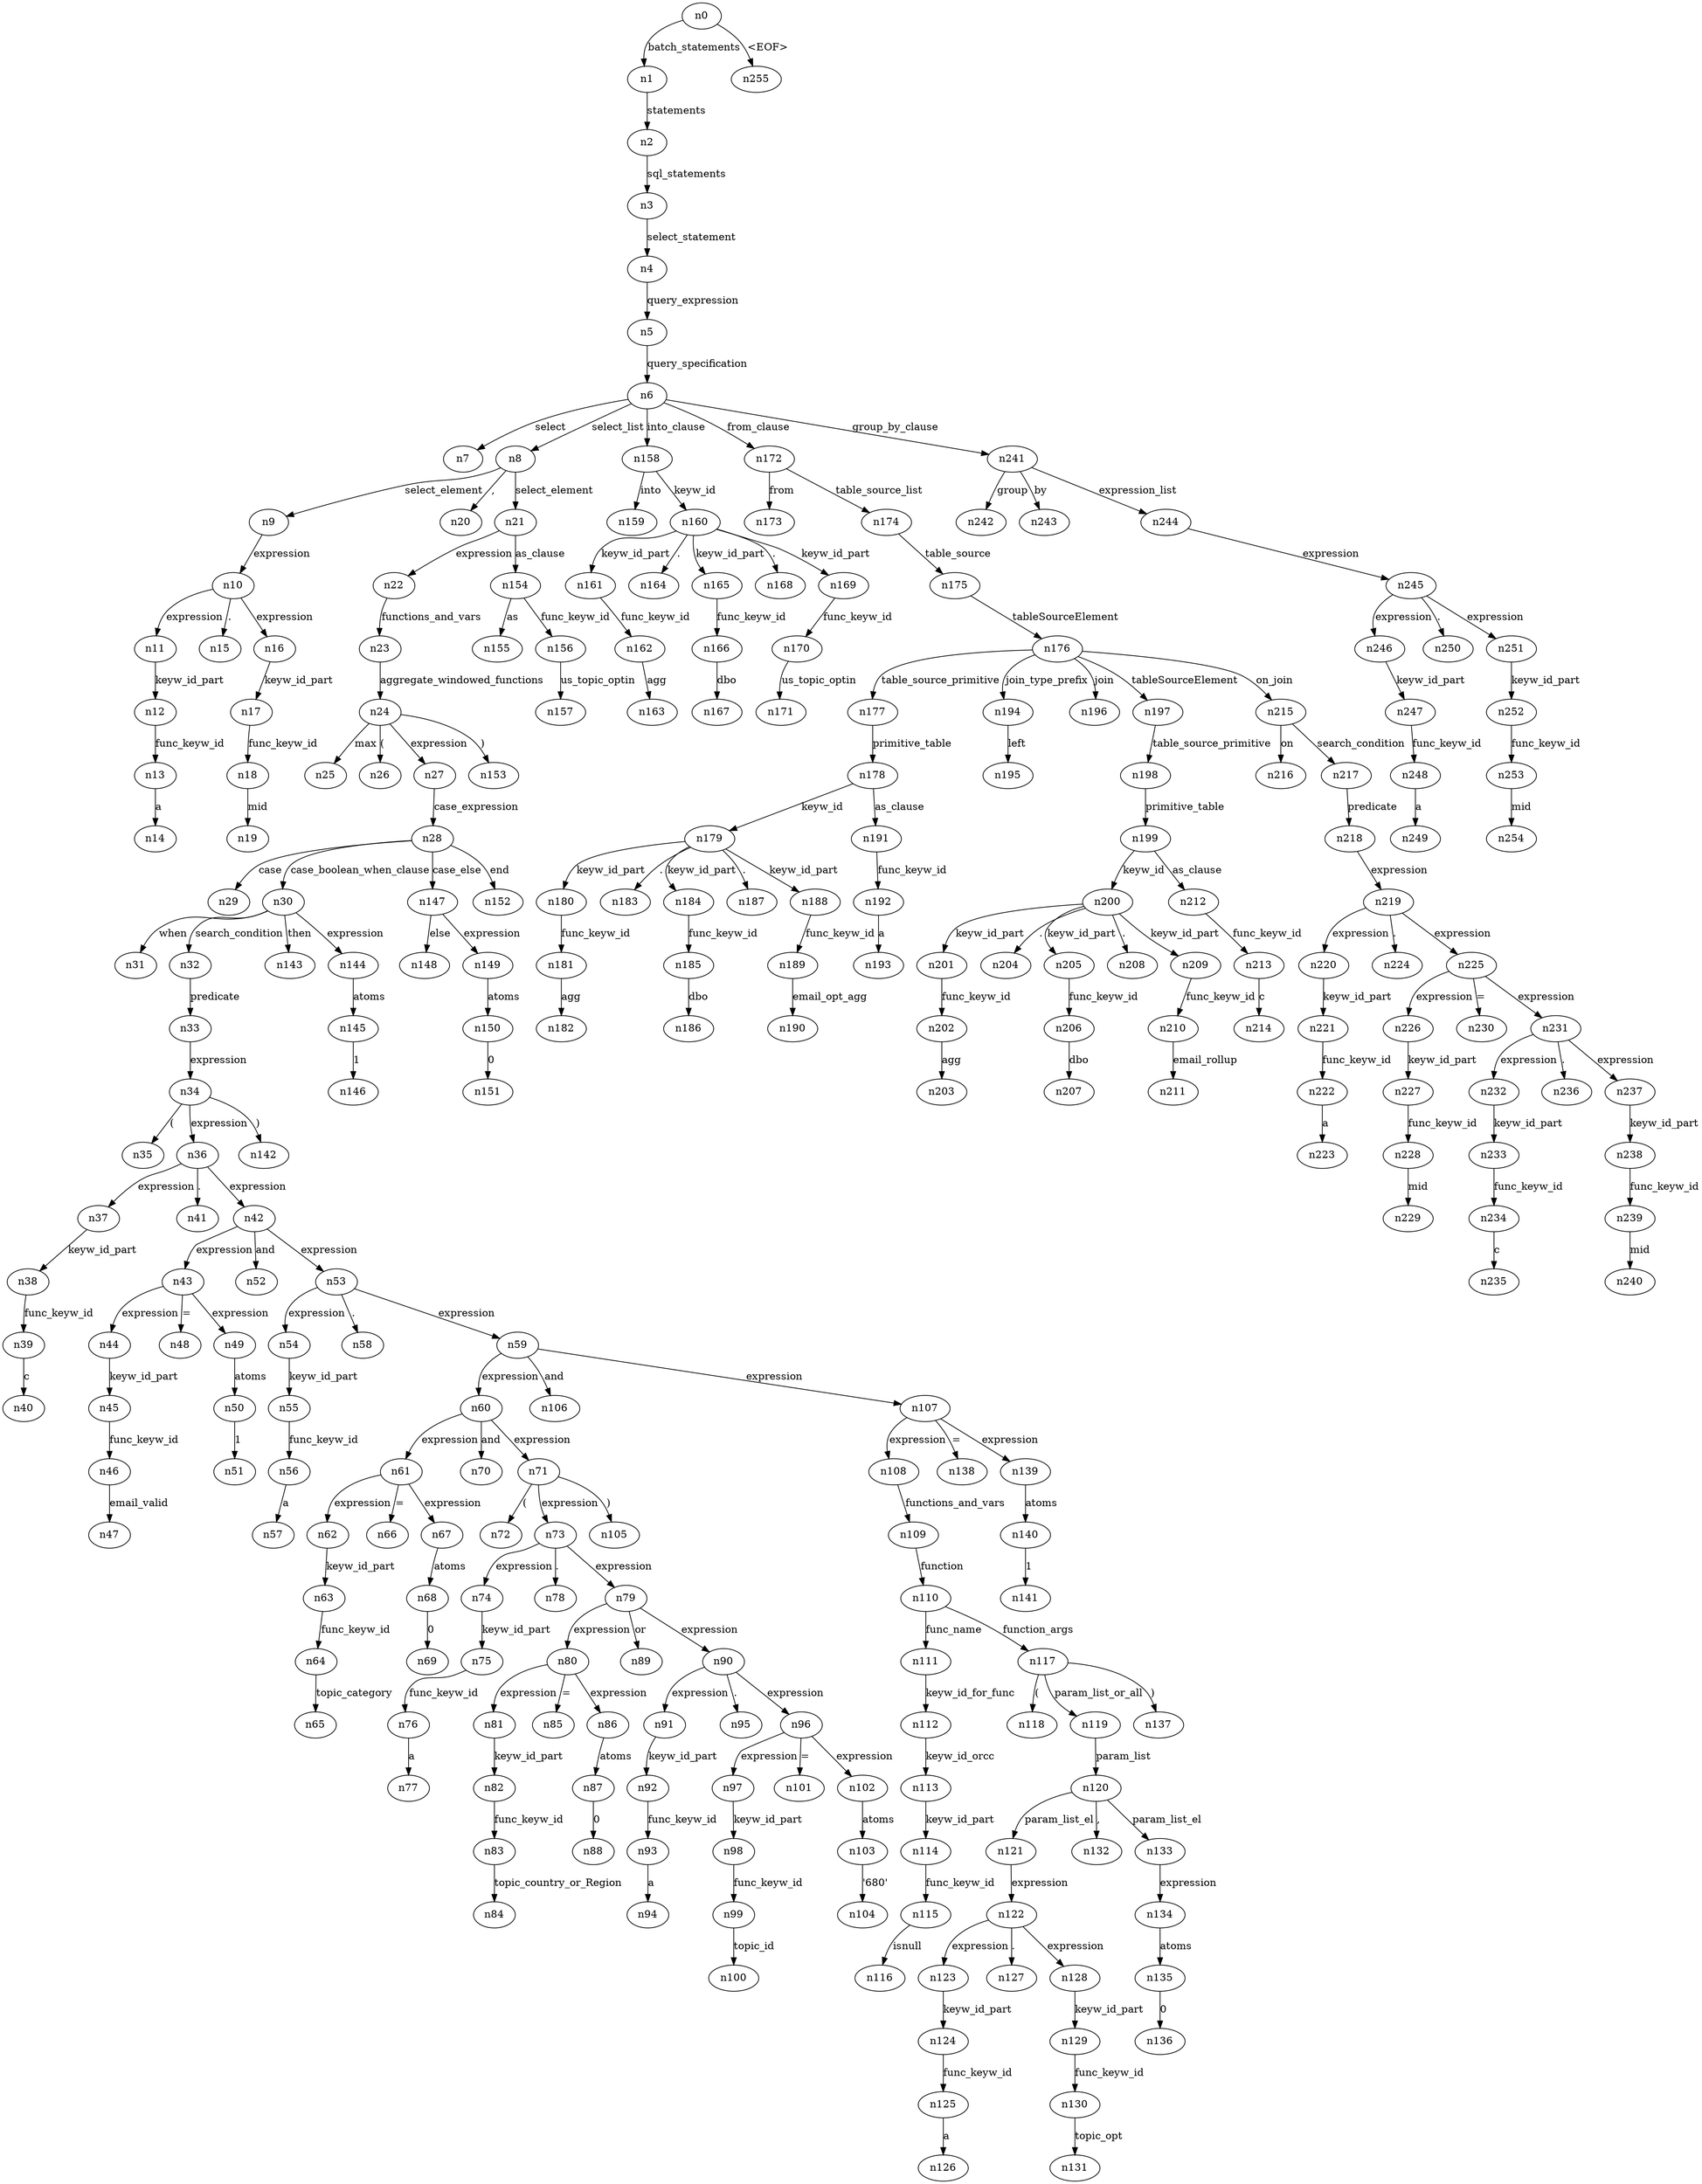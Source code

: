 digraph ParseTree {
  n0 -> n1 [label="batch_statements"];
  n1 -> n2 [label="statements"];
  n2 -> n3 [label="sql_statements"];
  n3 -> n4 [label="select_statement"];
  n4 -> n5 [label="query_expression"];
  n5 -> n6 [label="query_specification"];
  n6 -> n7 [label="select"];
  n6 -> n8 [label="select_list"];
  n8 -> n9 [label="select_element"];
  n9 -> n10 [label="expression"];
  n10 -> n11 [label="expression"];
  n11 -> n12 [label="keyw_id_part"];
  n12 -> n13 [label="func_keyw_id"];
  n13 -> n14 [label="a"];
  n10 -> n15 [label="."];
  n10 -> n16 [label="expression"];
  n16 -> n17 [label="keyw_id_part"];
  n17 -> n18 [label="func_keyw_id"];
  n18 -> n19 [label="mid"];
  n8 -> n20 [label=","];
  n8 -> n21 [label="select_element"];
  n21 -> n22 [label="expression"];
  n22 -> n23 [label="functions_and_vars"];
  n23 -> n24 [label="aggregate_windowed_functions"];
  n24 -> n25 [label="max"];
  n24 -> n26 [label="("];
  n24 -> n27 [label="expression"];
  n27 -> n28 [label="case_expression"];
  n28 -> n29 [label="case"];
  n28 -> n30 [label="case_boolean_when_clause"];
  n30 -> n31 [label="when"];
  n30 -> n32 [label="search_condition"];
  n32 -> n33 [label="predicate"];
  n33 -> n34 [label="expression"];
  n34 -> n35 [label="("];
  n34 -> n36 [label="expression"];
  n36 -> n37 [label="expression"];
  n37 -> n38 [label="keyw_id_part"];
  n38 -> n39 [label="func_keyw_id"];
  n39 -> n40 [label="c"];
  n36 -> n41 [label="."];
  n36 -> n42 [label="expression"];
  n42 -> n43 [label="expression"];
  n43 -> n44 [label="expression"];
  n44 -> n45 [label="keyw_id_part"];
  n45 -> n46 [label="func_keyw_id"];
  n46 -> n47 [label="email_valid"];
  n43 -> n48 [label="="];
  n43 -> n49 [label="expression"];
  n49 -> n50 [label="atoms"];
  n50 -> n51 [label="1"];
  n42 -> n52 [label="and"];
  n42 -> n53 [label="expression"];
  n53 -> n54 [label="expression"];
  n54 -> n55 [label="keyw_id_part"];
  n55 -> n56 [label="func_keyw_id"];
  n56 -> n57 [label="a"];
  n53 -> n58 [label="."];
  n53 -> n59 [label="expression"];
  n59 -> n60 [label="expression"];
  n60 -> n61 [label="expression"];
  n61 -> n62 [label="expression"];
  n62 -> n63 [label="keyw_id_part"];
  n63 -> n64 [label="func_keyw_id"];
  n64 -> n65 [label="topic_category"];
  n61 -> n66 [label="="];
  n61 -> n67 [label="expression"];
  n67 -> n68 [label="atoms"];
  n68 -> n69 [label="0"];
  n60 -> n70 [label="and"];
  n60 -> n71 [label="expression"];
  n71 -> n72 [label="("];
  n71 -> n73 [label="expression"];
  n73 -> n74 [label="expression"];
  n74 -> n75 [label="keyw_id_part"];
  n75 -> n76 [label="func_keyw_id"];
  n76 -> n77 [label="a"];
  n73 -> n78 [label="."];
  n73 -> n79 [label="expression"];
  n79 -> n80 [label="expression"];
  n80 -> n81 [label="expression"];
  n81 -> n82 [label="keyw_id_part"];
  n82 -> n83 [label="func_keyw_id"];
  n83 -> n84 [label="topic_country_or_Region"];
  n80 -> n85 [label="="];
  n80 -> n86 [label="expression"];
  n86 -> n87 [label="atoms"];
  n87 -> n88 [label="0"];
  n79 -> n89 [label="or"];
  n79 -> n90 [label="expression"];
  n90 -> n91 [label="expression"];
  n91 -> n92 [label="keyw_id_part"];
  n92 -> n93 [label="func_keyw_id"];
  n93 -> n94 [label="a"];
  n90 -> n95 [label="."];
  n90 -> n96 [label="expression"];
  n96 -> n97 [label="expression"];
  n97 -> n98 [label="keyw_id_part"];
  n98 -> n99 [label="func_keyw_id"];
  n99 -> n100 [label="topic_id"];
  n96 -> n101 [label="="];
  n96 -> n102 [label="expression"];
  n102 -> n103 [label="atoms"];
  n103 -> n104 [label="'680'"];
  n71 -> n105 [label=")"];
  n59 -> n106 [label="and"];
  n59 -> n107 [label="expression"];
  n107 -> n108 [label="expression"];
  n108 -> n109 [label="functions_and_vars"];
  n109 -> n110 [label="function"];
  n110 -> n111 [label="func_name"];
  n111 -> n112 [label="keyw_id_for_func"];
  n112 -> n113 [label="keyw_id_orcc"];
  n113 -> n114 [label="keyw_id_part"];
  n114 -> n115 [label="func_keyw_id"];
  n115 -> n116 [label="isnull"];
  n110 -> n117 [label="function_args"];
  n117 -> n118 [label="("];
  n117 -> n119 [label="param_list_or_all"];
  n119 -> n120 [label="param_list"];
  n120 -> n121 [label="param_list_el"];
  n121 -> n122 [label="expression"];
  n122 -> n123 [label="expression"];
  n123 -> n124 [label="keyw_id_part"];
  n124 -> n125 [label="func_keyw_id"];
  n125 -> n126 [label="a"];
  n122 -> n127 [label="."];
  n122 -> n128 [label="expression"];
  n128 -> n129 [label="keyw_id_part"];
  n129 -> n130 [label="func_keyw_id"];
  n130 -> n131 [label="topic_opt"];
  n120 -> n132 [label=","];
  n120 -> n133 [label="param_list_el"];
  n133 -> n134 [label="expression"];
  n134 -> n135 [label="atoms"];
  n135 -> n136 [label="0"];
  n117 -> n137 [label=")"];
  n107 -> n138 [label="="];
  n107 -> n139 [label="expression"];
  n139 -> n140 [label="atoms"];
  n140 -> n141 [label="1"];
  n34 -> n142 [label=")"];
  n30 -> n143 [label="then"];
  n30 -> n144 [label="expression"];
  n144 -> n145 [label="atoms"];
  n145 -> n146 [label="1"];
  n28 -> n147 [label="case_else"];
  n147 -> n148 [label="else"];
  n147 -> n149 [label="expression"];
  n149 -> n150 [label="atoms"];
  n150 -> n151 [label="0"];
  n28 -> n152 [label="end"];
  n24 -> n153 [label=")"];
  n21 -> n154 [label="as_clause"];
  n154 -> n155 [label="as"];
  n154 -> n156 [label="func_keyw_id"];
  n156 -> n157 [label="us_topic_optin"];
  n6 -> n158 [label="into_clause"];
  n158 -> n159 [label="into"];
  n158 -> n160 [label="keyw_id"];
  n160 -> n161 [label="keyw_id_part"];
  n161 -> n162 [label="func_keyw_id"];
  n162 -> n163 [label="agg"];
  n160 -> n164 [label="."];
  n160 -> n165 [label="keyw_id_part"];
  n165 -> n166 [label="func_keyw_id"];
  n166 -> n167 [label="dbo"];
  n160 -> n168 [label="."];
  n160 -> n169 [label="keyw_id_part"];
  n169 -> n170 [label="func_keyw_id"];
  n170 -> n171 [label="us_topic_optin"];
  n6 -> n172 [label="from_clause"];
  n172 -> n173 [label="from"];
  n172 -> n174 [label="table_source_list"];
  n174 -> n175 [label="table_source"];
  n175 -> n176 [label="tableSourceElement"];
  n176 -> n177 [label="table_source_primitive"];
  n177 -> n178 [label="primitive_table"];
  n178 -> n179 [label="keyw_id"];
  n179 -> n180 [label="keyw_id_part"];
  n180 -> n181 [label="func_keyw_id"];
  n181 -> n182 [label="agg"];
  n179 -> n183 [label="."];
  n179 -> n184 [label="keyw_id_part"];
  n184 -> n185 [label="func_keyw_id"];
  n185 -> n186 [label="dbo"];
  n179 -> n187 [label="."];
  n179 -> n188 [label="keyw_id_part"];
  n188 -> n189 [label="func_keyw_id"];
  n189 -> n190 [label="email_opt_agg"];
  n178 -> n191 [label="as_clause"];
  n191 -> n192 [label="func_keyw_id"];
  n192 -> n193 [label="a"];
  n176 -> n194 [label="join_type_prefix"];
  n194 -> n195 [label="left"];
  n176 -> n196 [label="join"];
  n176 -> n197 [label="tableSourceElement"];
  n197 -> n198 [label="table_source_primitive"];
  n198 -> n199 [label="primitive_table"];
  n199 -> n200 [label="keyw_id"];
  n200 -> n201 [label="keyw_id_part"];
  n201 -> n202 [label="func_keyw_id"];
  n202 -> n203 [label="agg"];
  n200 -> n204 [label="."];
  n200 -> n205 [label="keyw_id_part"];
  n205 -> n206 [label="func_keyw_id"];
  n206 -> n207 [label="dbo"];
  n200 -> n208 [label="."];
  n200 -> n209 [label="keyw_id_part"];
  n209 -> n210 [label="func_keyw_id"];
  n210 -> n211 [label="email_rollup"];
  n199 -> n212 [label="as_clause"];
  n212 -> n213 [label="func_keyw_id"];
  n213 -> n214 [label="c"];
  n176 -> n215 [label="on_join"];
  n215 -> n216 [label="on"];
  n215 -> n217 [label="search_condition"];
  n217 -> n218 [label="predicate"];
  n218 -> n219 [label="expression"];
  n219 -> n220 [label="expression"];
  n220 -> n221 [label="keyw_id_part"];
  n221 -> n222 [label="func_keyw_id"];
  n222 -> n223 [label="a"];
  n219 -> n224 [label="."];
  n219 -> n225 [label="expression"];
  n225 -> n226 [label="expression"];
  n226 -> n227 [label="keyw_id_part"];
  n227 -> n228 [label="func_keyw_id"];
  n228 -> n229 [label="mid"];
  n225 -> n230 [label="="];
  n225 -> n231 [label="expression"];
  n231 -> n232 [label="expression"];
  n232 -> n233 [label="keyw_id_part"];
  n233 -> n234 [label="func_keyw_id"];
  n234 -> n235 [label="c"];
  n231 -> n236 [label="."];
  n231 -> n237 [label="expression"];
  n237 -> n238 [label="keyw_id_part"];
  n238 -> n239 [label="func_keyw_id"];
  n239 -> n240 [label="mid"];
  n6 -> n241 [label="group_by_clause"];
  n241 -> n242 [label="group"];
  n241 -> n243 [label="by"];
  n241 -> n244 [label="expression_list"];
  n244 -> n245 [label="expression"];
  n245 -> n246 [label="expression"];
  n246 -> n247 [label="keyw_id_part"];
  n247 -> n248 [label="func_keyw_id"];
  n248 -> n249 [label="a"];
  n245 -> n250 [label="."];
  n245 -> n251 [label="expression"];
  n251 -> n252 [label="keyw_id_part"];
  n252 -> n253 [label="func_keyw_id"];
  n253 -> n254 [label="mid"];
  n0 -> n255 [label="<EOF>"];
}